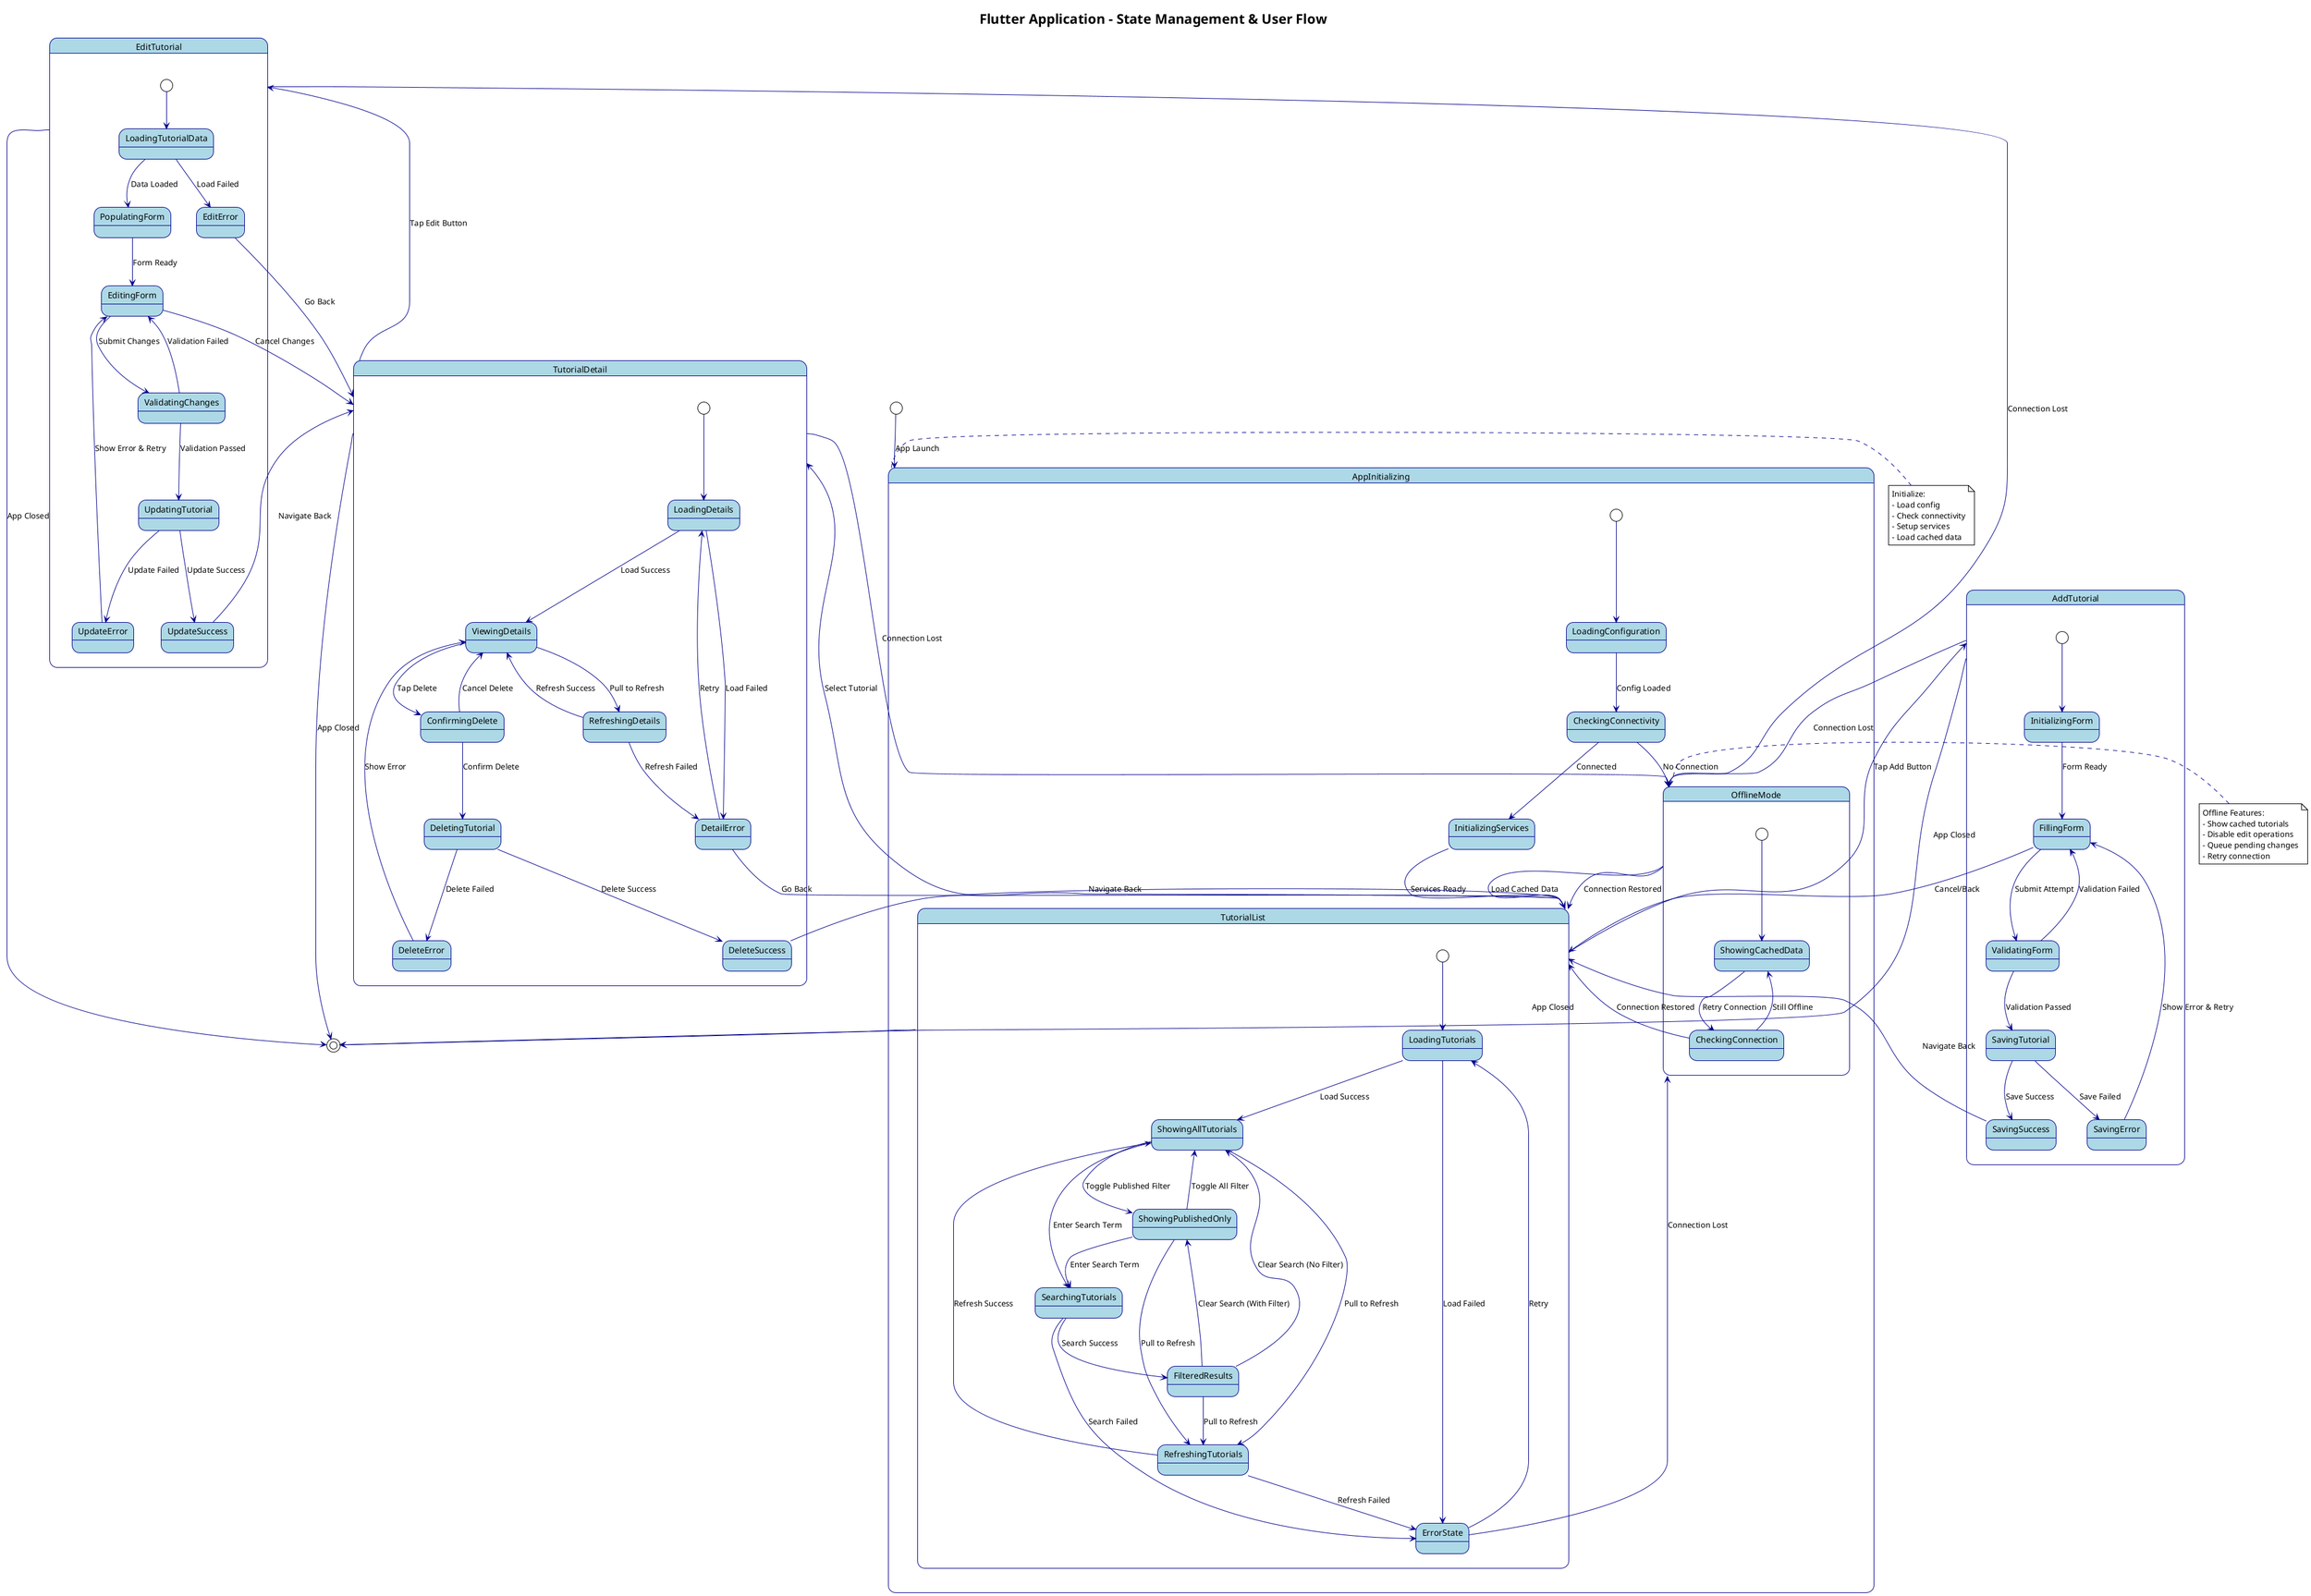 @startuml Tutorial Management App - Enhanced State Diagram

!theme plain
skinparam state {
    BackgroundColor LightBlue
    BorderColor DarkBlue
    ArrowColor DarkBlue
}

title Flutter Application - State Management & User Flow

[*] --> AppInitializing : App Launch

state AppInitializing {
    [*] --> LoadingConfiguration
    LoadingConfiguration --> CheckingConnectivity : Config Loaded
    CheckingConnectivity --> InitializingServices : Connected
    CheckingConnectivity --> OfflineMode : No Connection
    InitializingServices --> TutorialList : Services Ready
    OfflineMode --> TutorialList : Load Cached Data
}

state TutorialList {
    [*] --> LoadingTutorials
    LoadingTutorials --> ShowingAllTutorials : Load Success
    LoadingTutorials --> ErrorState : Load Failed
    
    ShowingAllTutorials --> ShowingPublishedOnly : Toggle Published Filter
    ShowingPublishedOnly --> ShowingAllTutorials : Toggle All Filter
    
    ShowingAllTutorials --> SearchingTutorials : Enter Search Term
    ShowingPublishedOnly --> SearchingTutorials : Enter Search Term
    
    SearchingTutorials --> FilteredResults : Search Success
    SearchingTutorials --> ErrorState : Search Failed
    
    FilteredResults --> ShowingAllTutorials : Clear Search (No Filter)
    FilteredResults --> ShowingPublishedOnly : Clear Search (With Filter)
    
    ShowingAllTutorials --> RefreshingTutorials : Pull to Refresh
    ShowingPublishedOnly --> RefreshingTutorials : Pull to Refresh
    FilteredResults --> RefreshingTutorials : Pull to Refresh
    
    RefreshingTutorials --> ShowingAllTutorials : Refresh Success
    RefreshingTutorials --> ErrorState : Refresh Failed
    
    ErrorState --> LoadingTutorials : Retry
    ErrorState --> OfflineMode : Connection Lost
}

TutorialList --> TutorialDetail : Select Tutorial
TutorialList --> AddTutorial : Tap Add Button

state AddTutorial {
    [*] --> InitializingForm
    InitializingForm --> FillingForm : Form Ready
    
    FillingForm --> ValidatingForm : Submit Attempt
    ValidatingForm --> FillingForm : Validation Failed
    ValidatingForm --> SavingTutorial : Validation Passed
    
    SavingTutorial --> SavingSuccess : Save Success
    SavingTutorial --> SavingError : Save Failed
    
    SavingSuccess --> TutorialList : Navigate Back
    SavingError --> FillingForm : Show Error & Retry
    
    FillingForm --> TutorialList : Cancel/Back
}

state TutorialDetail {
    [*] --> LoadingDetails
    LoadingDetails --> ViewingDetails : Load Success
    LoadingDetails --> DetailError : Load Failed
    
    ViewingDetails --> ConfirmingDelete : Tap Delete
    ViewingDetails --> RefreshingDetails : Pull to Refresh
    
    ConfirmingDelete --> DeletingTutorial : Confirm Delete
    ConfirmingDelete --> ViewingDetails : Cancel Delete
    
    DeletingTutorial --> DeleteSuccess : Delete Success
    DeletingTutorial --> DeleteError : Delete Failed
    
    DeleteSuccess --> TutorialList : Navigate Back
    DeleteError --> ViewingDetails : Show Error
    
    RefreshingDetails --> ViewingDetails : Refresh Success
    RefreshingDetails --> DetailError : Refresh Failed
    
    DetailError --> LoadingDetails : Retry
    DetailError --> TutorialList : Go Back
}

TutorialDetail --> EditTutorial : Tap Edit Button

state EditTutorial {
    [*] --> LoadingTutorialData
    LoadingTutorialData --> PopulatingForm : Data Loaded
    LoadingTutorialData --> EditError : Load Failed
    
    PopulatingForm --> EditingForm : Form Ready
    
    EditingForm --> ValidatingChanges : Submit Changes
    ValidatingChanges --> EditingForm : Validation Failed
    ValidatingChanges --> UpdatingTutorial : Validation Passed
    
    UpdatingTutorial --> UpdateSuccess : Update Success
    UpdatingTutorial --> UpdateError : Update Failed
    
    UpdateSuccess --> TutorialDetail : Navigate Back
    UpdateError --> EditingForm : Show Error & Retry
    
    EditingForm --> TutorialDetail : Cancel Changes
    EditError --> TutorialDetail : Go Back
}

' Global error states and connectivity
state OfflineMode {
    [*] --> ShowingCachedData
    ShowingCachedData --> CheckingConnection : Retry Connection
    CheckingConnection --> TutorialList : Connection Restored
    CheckingConnection --> ShowingCachedData : Still Offline
}

' Global transitions for connectivity issues
TutorialDetail --> OfflineMode : Connection Lost
AddTutorial --> OfflineMode : Connection Lost  
EditTutorial --> OfflineMode : Connection Lost

OfflineMode --> TutorialList : Connection Restored

' App lifecycle
TutorialList --> [*] : App Closed
TutorialDetail --> [*] : App Closed
AddTutorial --> [*] : App Closed
EditTutorial --> [*] : App Closed

note right of AppInitializing : Initialize:\n- Load config\n- Check connectivity\n- Setup services\n- Load cached data

note left of OfflineMode : Offline Features:\n- Show cached tutorials\n- Disable edit operations\n- Queue pending changes\n- Retry connection

@enduml
